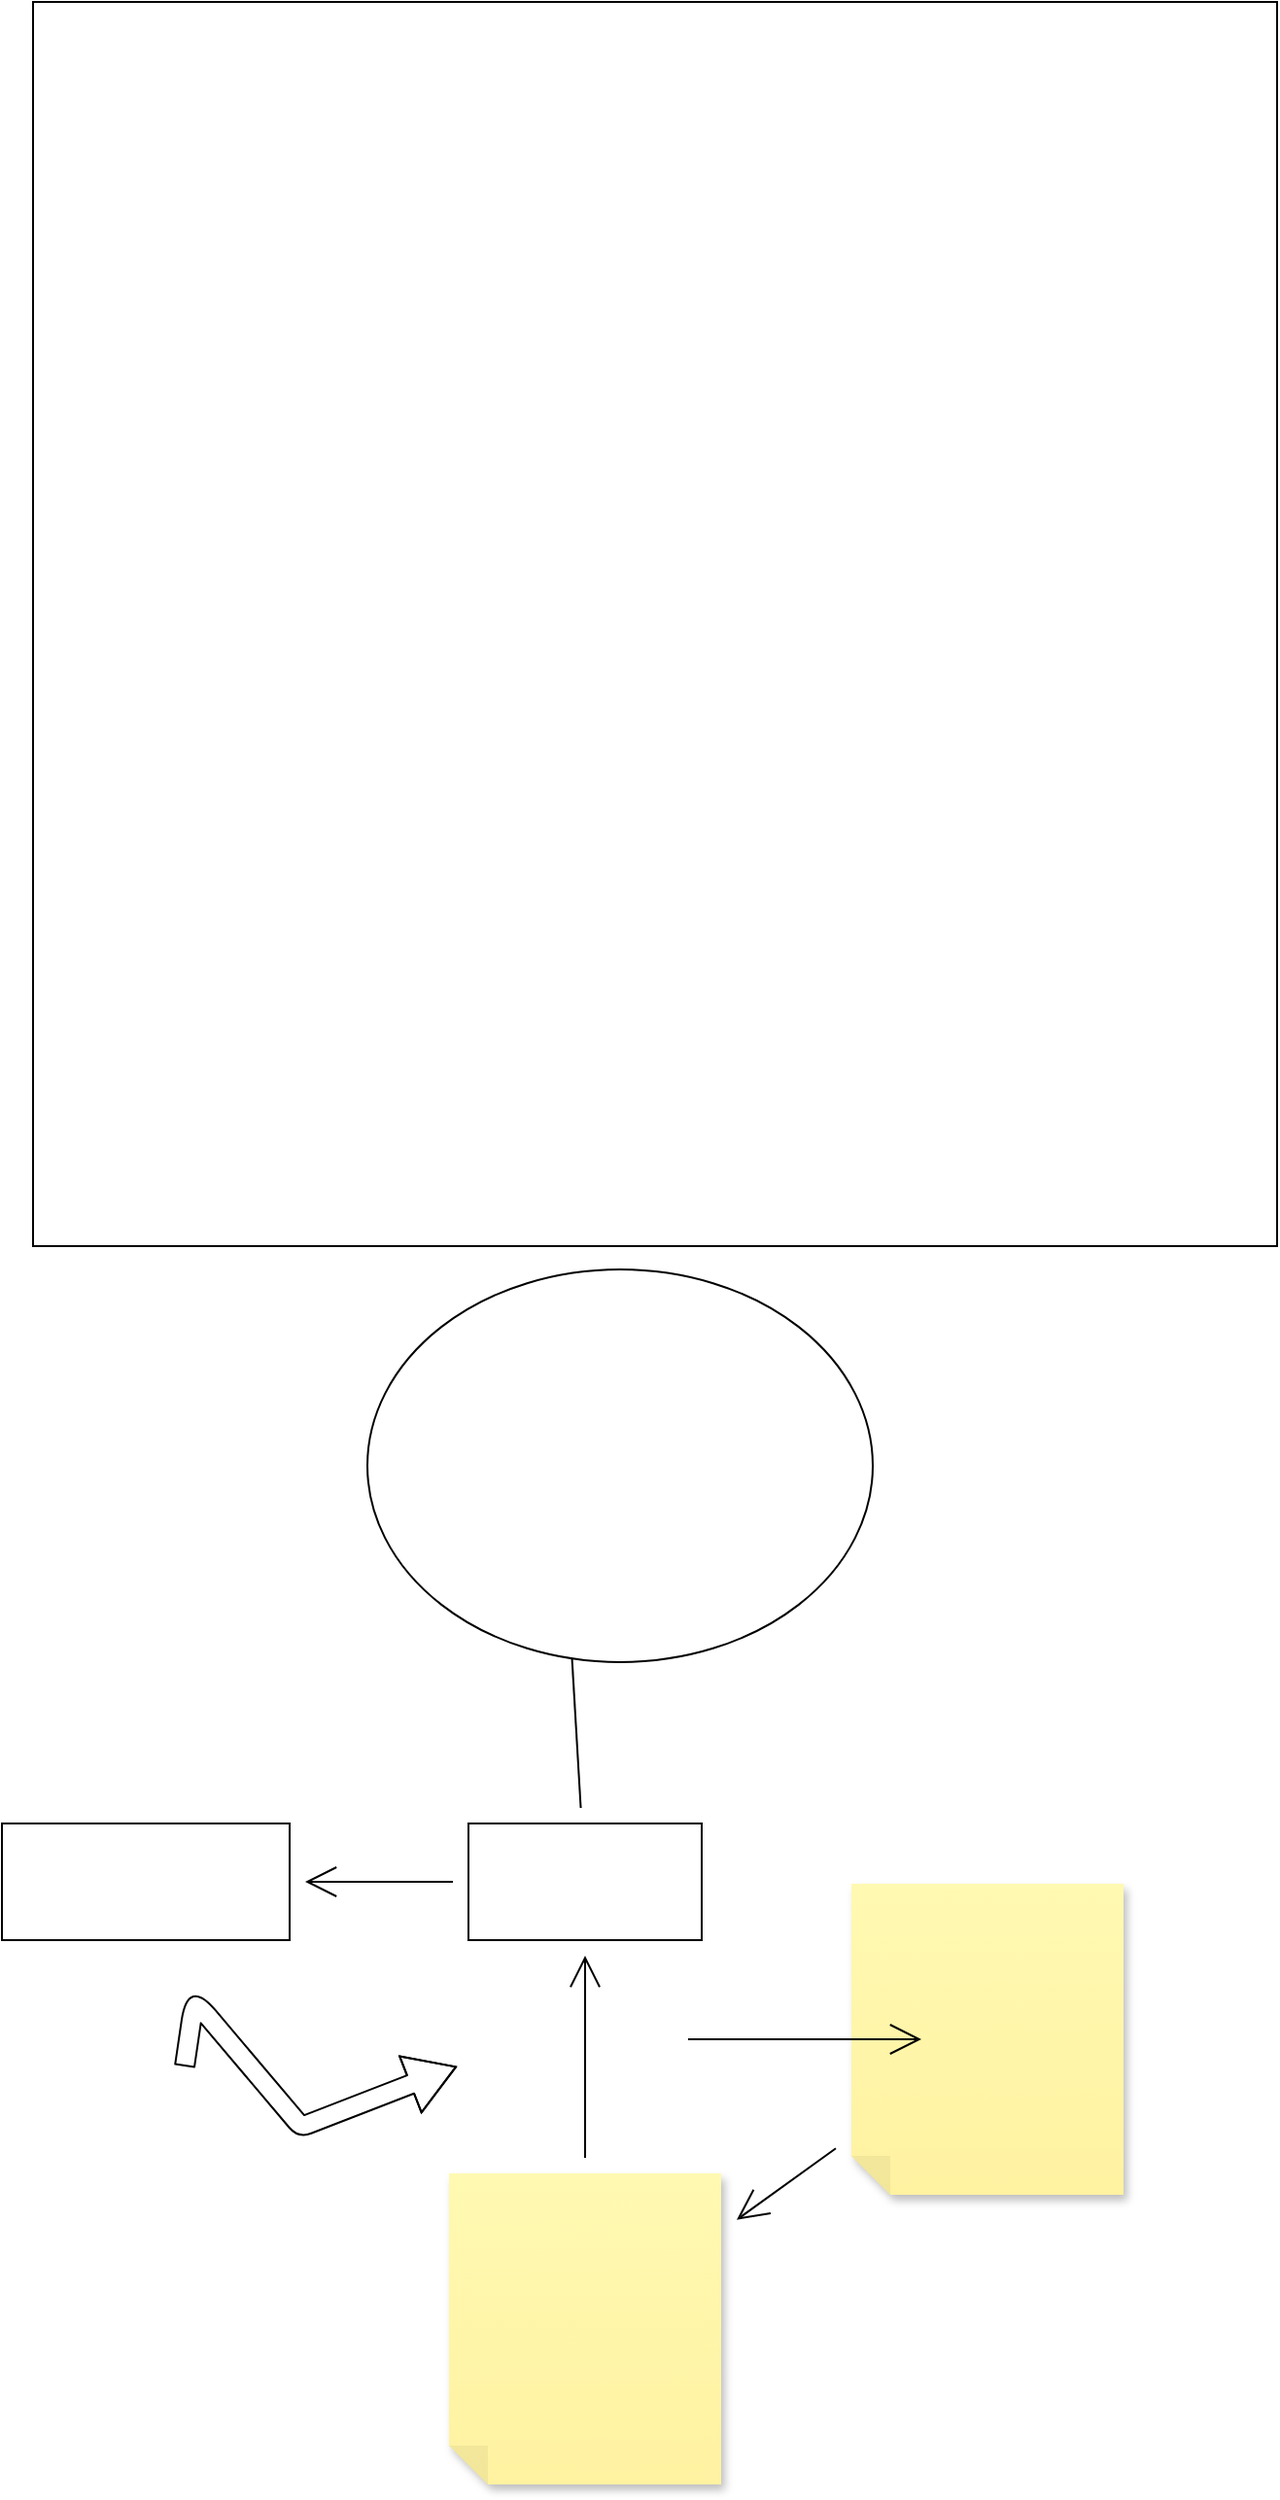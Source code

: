 <mxfile version="20.2.1" type="github">
  <diagram id="DDOWYzTqhNagZJF6AAEe" name="Seite-1">
    <mxGraphModel dx="1053" dy="3097" grid="0" gridSize="10" guides="1" tooltips="1" connect="1" arrows="1" fold="1" page="0" pageScale="1" pageWidth="827" pageHeight="1169" math="0" shadow="0">
      <root>
        <mxCell id="0" />
        <mxCell id="1" parent="0" />
        <mxCell id="B8w67U5XRxIODHOIkPhB-4" value="" style="edgeStyle=none;curved=1;rounded=0;orthogonalLoop=1;jettySize=auto;html=1;endArrow=open;startSize=14;endSize=14;sourcePerimeterSpacing=8;targetPerimeterSpacing=8;" parent="1" source="B8w67U5XRxIODHOIkPhB-2" target="B8w67U5XRxIODHOIkPhB-3" edge="1">
          <mxGeometry relative="1" as="geometry" />
        </mxCell>
        <mxCell id="B8w67U5XRxIODHOIkPhB-2" value="" style="shape=note;whiteSpace=wrap;html=1;backgroundOutline=1;fontColor=#000000;darkOpacity=0.05;fillColor=#FFF9B2;strokeColor=none;fillStyle=solid;direction=west;gradientDirection=north;gradientColor=#FFF2A1;shadow=1;size=20;pointerEvents=1;hachureGap=4;" parent="1" vertex="1">
          <mxGeometry x="96" y="167" width="140" height="160" as="geometry" />
        </mxCell>
        <mxCell id="B8w67U5XRxIODHOIkPhB-6" value="" style="edgeStyle=none;curved=1;rounded=0;orthogonalLoop=1;jettySize=auto;html=1;endArrow=open;startSize=14;endSize=14;sourcePerimeterSpacing=8;targetPerimeterSpacing=8;" parent="1" source="B8w67U5XRxIODHOIkPhB-3" target="B8w67U5XRxIODHOIkPhB-5" edge="1">
          <mxGeometry relative="1" as="geometry" />
        </mxCell>
        <mxCell id="B8w67U5XRxIODHOIkPhB-3" value="" style="shape=note;whiteSpace=wrap;html=1;backgroundOutline=1;fontColor=#000000;darkOpacity=0.05;fillColor=#FFF9B2;strokeColor=none;fillStyle=solid;direction=west;gradientDirection=north;gradientColor=#FFF2A1;shadow=1;size=20;pointerEvents=1;hachureGap=4;" parent="1" vertex="1">
          <mxGeometry x="-111" y="316" width="140" height="160" as="geometry" />
        </mxCell>
        <mxCell id="B8w67U5XRxIODHOIkPhB-7" value="" style="edgeStyle=none;curved=1;rounded=0;orthogonalLoop=1;jettySize=auto;html=1;endArrow=open;startSize=14;endSize=14;sourcePerimeterSpacing=8;targetPerimeterSpacing=8;" parent="1" source="B8w67U5XRxIODHOIkPhB-5" edge="1">
          <mxGeometry relative="1" as="geometry">
            <mxPoint x="-52" y="-22" as="targetPoint" />
          </mxGeometry>
        </mxCell>
        <mxCell id="B8w67U5XRxIODHOIkPhB-11" value="" style="edgeStyle=none;curved=1;rounded=0;orthogonalLoop=1;jettySize=auto;html=1;endArrow=open;startSize=14;endSize=14;sourcePerimeterSpacing=8;targetPerimeterSpacing=8;" parent="1" source="B8w67U5XRxIODHOIkPhB-5" target="B8w67U5XRxIODHOIkPhB-10" edge="1">
          <mxGeometry relative="1" as="geometry" />
        </mxCell>
        <mxCell id="B8w67U5XRxIODHOIkPhB-5" value="" style="whiteSpace=wrap;html=1;hachureGap=4;" parent="1" vertex="1">
          <mxGeometry x="-101" y="136" width="120" height="60" as="geometry" />
        </mxCell>
        <mxCell id="B8w67U5XRxIODHOIkPhB-8" value="" style="edgeStyle=none;orthogonalLoop=1;jettySize=auto;html=1;rounded=0;endArrow=open;startSize=14;endSize=14;sourcePerimeterSpacing=8;targetPerimeterSpacing=8;curved=1;" parent="1" edge="1">
          <mxGeometry width="120" relative="1" as="geometry">
            <mxPoint x="12" y="247" as="sourcePoint" />
            <mxPoint x="132" y="247" as="targetPoint" />
            <Array as="points" />
          </mxGeometry>
        </mxCell>
        <mxCell id="B8w67U5XRxIODHOIkPhB-9" value="" style="ellipse;whiteSpace=wrap;html=1;hachureGap=4;" parent="1" vertex="1">
          <mxGeometry x="-153" y="-149" width="260" height="202" as="geometry" />
        </mxCell>
        <mxCell id="B8w67U5XRxIODHOIkPhB-10" value="" style="whiteSpace=wrap;html=1;hachureGap=4;" parent="1" vertex="1">
          <mxGeometry x="-341" y="136" width="148" height="60" as="geometry" />
        </mxCell>
        <mxCell id="B8w67U5XRxIODHOIkPhB-12" value="" style="edgeStyle=none;orthogonalLoop=1;jettySize=auto;html=1;shape=flexArrow;rounded=1;startSize=8;endSize=8;endArrow=open;sourcePerimeterSpacing=8;targetPerimeterSpacing=8;curved=1;" parent="1" edge="1">
          <mxGeometry width="140" relative="1" as="geometry">
            <mxPoint x="-247" y="261" as="sourcePoint" />
            <mxPoint x="-107" y="261" as="targetPoint" />
            <Array as="points">
              <mxPoint x="-242" y="227" />
              <mxPoint x="-187" y="292" />
            </Array>
          </mxGeometry>
        </mxCell>
        <mxCell id="B8w67U5XRxIODHOIkPhB-13" value="" style="ellipse;whiteSpace=wrap;html=1;hachureGap=4;" parent="1" vertex="1">
          <mxGeometry x="50" y="-323" width="120" height="60" as="geometry" />
        </mxCell>
        <mxCell id="Ei9yxal6Ff-1FfpdzfMt-1" value="" style="rounded=0;whiteSpace=wrap;html=1;hachureGap=4;" parent="1" vertex="1">
          <mxGeometry x="-256" y="-462" width="160" height="80" as="geometry" />
        </mxCell>
        <mxCell id="kzoBt28sFmEMXgLQblZO-1" value="" style="ellipse;whiteSpace=wrap;html=1;" vertex="1" parent="1">
          <mxGeometry x="-301" y="-784" width="320" height="502" as="geometry" />
        </mxCell>
        <mxCell id="kzoBt28sFmEMXgLQblZO-2" value="" style="whiteSpace=wrap;html=1;aspect=fixed;" vertex="1" parent="1">
          <mxGeometry x="-325" y="-801" width="640" height="640" as="geometry" />
        </mxCell>
      </root>
    </mxGraphModel>
  </diagram>
</mxfile>
